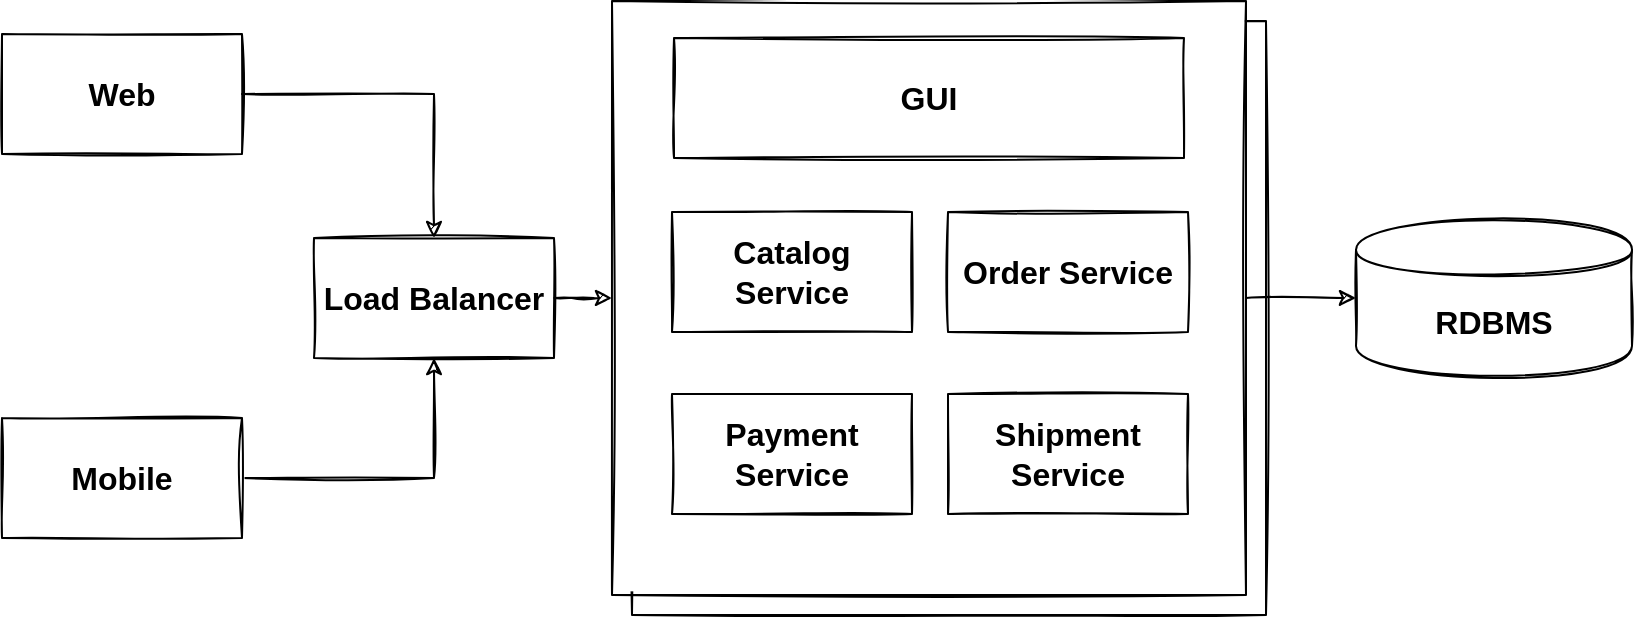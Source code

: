 <mxfile version="14.6.13" type="device"><diagram id="5arxnAvDjja4n5aA0R7i" name="Page-1"><mxGraphModel dx="1024" dy="592" grid="0" gridSize="10" guides="1" tooltips="1" connect="1" arrows="1" fold="1" page="0" pageScale="1" pageWidth="850" pageHeight="1100" math="0" shadow="0"><root><mxCell id="0"/><mxCell id="1" parent="0"/><mxCell id="KBV3IcYr8SbtX_exZ_bN-11" value="" style="whiteSpace=wrap;html=1;rounded=0;fontSize=16;fontStyle=1;sketch=1;" vertex="1" parent="1"><mxGeometry x="422" y="126.5" width="317" height="297" as="geometry"/></mxCell><mxCell id="jwbj9TM0H33NOJXducOR-4" value="" style="edgeStyle=orthogonalEdgeStyle;rounded=0;orthogonalLoop=1;jettySize=auto;html=1;fontFamily=Helvetica;fontSize=16;sketch=1;" parent="1" source="jwbj9TM0H33NOJXducOR-2" target="jwbj9TM0H33NOJXducOR-3" edge="1"><mxGeometry relative="1" as="geometry"/></mxCell><mxCell id="jwbj9TM0H33NOJXducOR-2" value="Web" style="rounded=0;whiteSpace=wrap;html=1;fontStyle=1;fontSize=16;fontFamily=Helvetica;sketch=1;" parent="1" vertex="1"><mxGeometry x="107" y="133" width="120" height="60" as="geometry"/></mxCell><mxCell id="jwbj9TM0H33NOJXducOR-6" value="" style="edgeStyle=orthogonalEdgeStyle;rounded=0;orthogonalLoop=1;jettySize=auto;html=1;fontFamily=Helvetica;fontSize=16;sketch=1;" parent="1" source="jwbj9TM0H33NOJXducOR-3" target="jwbj9TM0H33NOJXducOR-5" edge="1"><mxGeometry relative="1" as="geometry"/></mxCell><mxCell id="jwbj9TM0H33NOJXducOR-3" value="Load Balancer" style="rounded=0;whiteSpace=wrap;html=1;fontStyle=1;fontSize=16;fontFamily=Helvetica;sketch=1;" parent="1" vertex="1"><mxGeometry x="263" y="235" width="120" height="60" as="geometry"/></mxCell><mxCell id="jwbj9TM0H33NOJXducOR-14" value="" style="edgeStyle=orthogonalEdgeStyle;rounded=0;orthogonalLoop=1;jettySize=auto;html=1;fontFamily=Helvetica;fontSize=16;sketch=1;" parent="1" source="jwbj9TM0H33NOJXducOR-5" target="jwbj9TM0H33NOJXducOR-13" edge="1"><mxGeometry relative="1" as="geometry"/></mxCell><mxCell id="jwbj9TM0H33NOJXducOR-5" value="" style="whiteSpace=wrap;html=1;rounded=0;fontSize=16;fontStyle=1;sketch=1;" parent="1" vertex="1"><mxGeometry x="412" y="116.5" width="317" height="297" as="geometry"/></mxCell><mxCell id="jwbj9TM0H33NOJXducOR-8" value="GUI" style="rounded=0;whiteSpace=wrap;html=1;fontFamily=Helvetica;fontSize=16;fontStyle=1;sketch=1;" parent="1" vertex="1"><mxGeometry x="443" y="135" width="255" height="60" as="geometry"/></mxCell><mxCell id="jwbj9TM0H33NOJXducOR-9" value="Catalog Service" style="rounded=0;whiteSpace=wrap;html=1;fontFamily=Helvetica;fontSize=16;fontStyle=1;sketch=1;" parent="1" vertex="1"><mxGeometry x="442" y="222" width="120" height="60" as="geometry"/></mxCell><mxCell id="jwbj9TM0H33NOJXducOR-10" value="Payment Service" style="rounded=0;whiteSpace=wrap;html=1;fontFamily=Helvetica;fontSize=16;fontStyle=1;sketch=1;" parent="1" vertex="1"><mxGeometry x="442" y="313" width="120" height="60" as="geometry"/></mxCell><mxCell id="jwbj9TM0H33NOJXducOR-13" value="RDBMS" style="shape=cylinder;whiteSpace=wrap;html=1;boundedLbl=1;backgroundOutline=1;rounded=0;fontSize=16;fontStyle=1;sketch=1;" parent="1" vertex="1"><mxGeometry x="784" y="225" width="138" height="80" as="geometry"/></mxCell><mxCell id="KBV3IcYr8SbtX_exZ_bN-7" style="edgeStyle=orthogonalEdgeStyle;rounded=0;sketch=1;orthogonalLoop=1;jettySize=auto;html=1;fontSize=17;" edge="1" parent="1" source="KBV3IcYr8SbtX_exZ_bN-6" target="jwbj9TM0H33NOJXducOR-3"><mxGeometry relative="1" as="geometry"/></mxCell><mxCell id="KBV3IcYr8SbtX_exZ_bN-6" value="Mobile" style="rounded=0;whiteSpace=wrap;html=1;fontStyle=1;fontSize=16;fontFamily=Helvetica;sketch=1;" vertex="1" parent="1"><mxGeometry x="107" y="325" width="120" height="60" as="geometry"/></mxCell><mxCell id="KBV3IcYr8SbtX_exZ_bN-9" value="Order Service" style="rounded=0;whiteSpace=wrap;html=1;fontFamily=Helvetica;fontSize=16;fontStyle=1;sketch=1;" vertex="1" parent="1"><mxGeometry x="580" y="222" width="120" height="60" as="geometry"/></mxCell><mxCell id="KBV3IcYr8SbtX_exZ_bN-10" value="Shipment Service" style="rounded=0;whiteSpace=wrap;html=1;fontFamily=Helvetica;fontSize=16;fontStyle=1;sketch=1;" vertex="1" parent="1"><mxGeometry x="580" y="313" width="120" height="60" as="geometry"/></mxCell></root></mxGraphModel></diagram></mxfile>